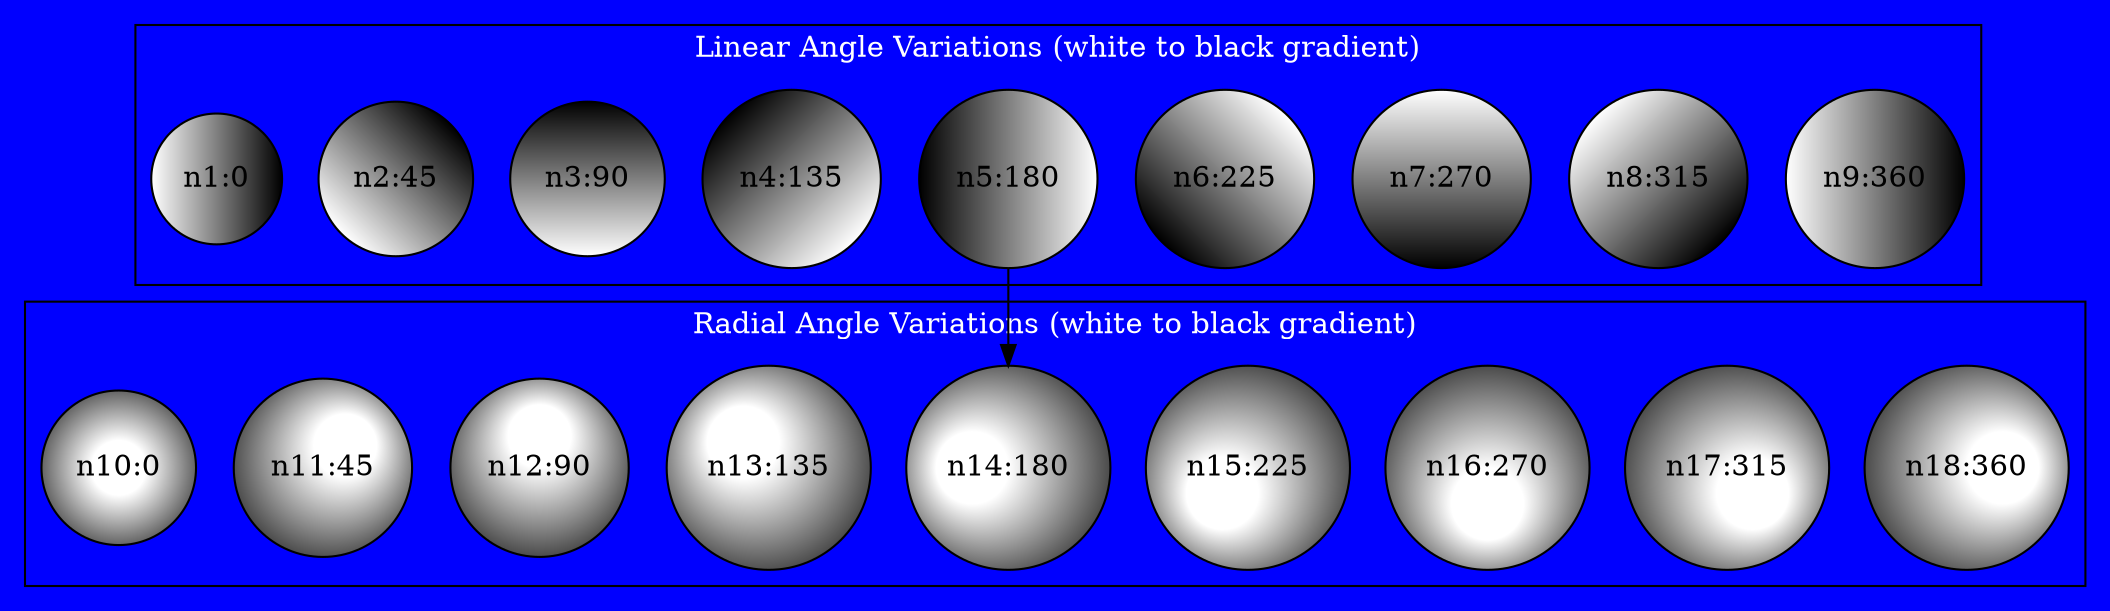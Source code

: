 digraph G {
	bgcolor=blue
	subgraph cluster_1 {
		fontcolor=white
		node [fillcolor="white:black" fontcolor=black gradientangle=360 label="n9:360" shape=circle style=filled]
		n9
		node [gradientangle=315 label="n8:315"]
		n8
		node [gradientangle=270 label="n7:270"]
		n7
		node [gradientangle=225 label="n6:225"]
		n6
		node [gradientangle=180 label="n5:180"]
		n5
		node [gradientangle=135 label="n4:135"]
		n4
		node [gradientangle=90 label="n3:90"]
		n3
		node [gradientangle=45 label="n2:45"]
		n2
		node [gradientangle=0 label="n1:0"]
		n1
		label="Linear Angle Variations (white to black gradient)"
	}
	subgraph cluster_2 {
		fontcolor=white
		node [fillcolor="white:black" fontcolor=black gradientangle=360 label="n18:360" shape=circle style=radial]
		n18
		node [gradientangle=315 label="n17:315"]
		n17
		node [gradientangle=270 label="n16:270"]
		n16
		node [gradientangle=225 label="n15:225"]
		n15
		node [gradientangle=180 label="n14:180"]
		n14
		node [gradientangle=135 label="n13:135"]
		n13
		node [gradientangle=90 label="n12:90"]
		n12
		node [gradientangle=45 label="n11:45"]
		n11
		node [gradientangle=0 label="n10:0"]
		n10
		label="Radial Angle Variations (white to black gradient)"
	}
	n5 -> n14
}
